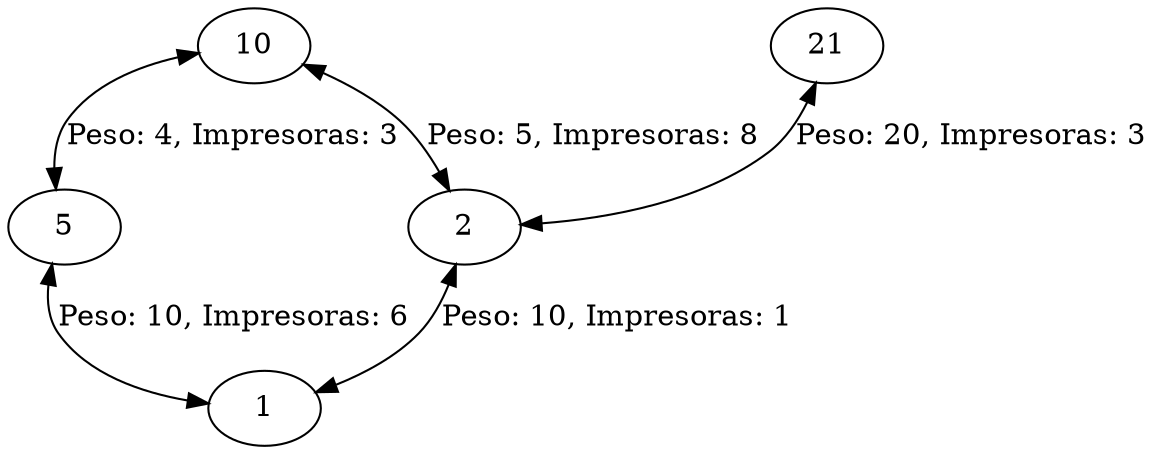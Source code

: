  digraph g {
 "Nodo1"[label="1"]                                                                                                                                    
 "Nodo1"[label="1"]                                                                                                                                    
 "Nodo2"[label="2"]                                                                                                                                    
 "Nodo2"             ->"Nodo1"              [label="Peso: 10, Impresoras: 1", dir = both]
 "Nodo2"[label="2"]                                                                                                                                    
 "Nodo2"[label="2"]                                                                                                                                    
 "Nodo5"[label="5"]                                                                                                                                    
 "Nodo5"             ->"Nodo1"              [label="Peso: 10, Impresoras: 6", dir = both]
 "Nodo5"[label="5"]                                                                                                                                    
 "Nodo10"[label="10"]                                                                                                                                  
 "Nodo10"            ->"Nodo5"              [label="Peso: 4, Impresoras: 3", dir = both]
 "Nodo10"            ->"Nodo2"              [label="Peso: 5, Impresoras: 8", dir = both]
 "Nodo10"[label="10"]                                                                                                                                  
 "Nodo21"[label="21"]                                                                                                                                  
 "Nodo21"            ->"Nodo2"              [label="Peso: 20, Impresoras: 3", dir = both]
 }
